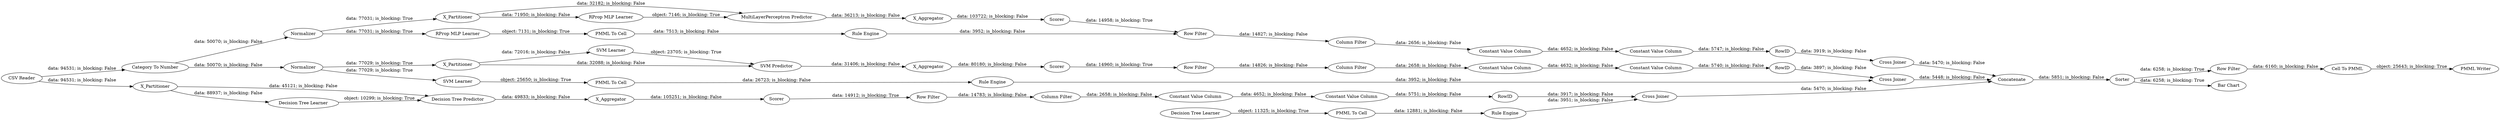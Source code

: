 digraph {
	"-8695231876011474624_306" [label="Row Filter"]
	"-2754801155615449508_22" [label="PMML To Cell"]
	"-738133058888946081_54" [label="Cell To PMML"]
	"8042602676727495661_32" [label="MultiLayerPerceptron Predictor"]
	"8042602676727495661_31" [label="RProp MLP Learner"]
	"-8339507066986105875_300" [label="SVM Learner"]
	"-738133058888946081_53" [label="Row Filter"]
	"-9119324358313444242_2" [label="Category To Number"]
	"-3749580812825069563_315" [label=Scorer]
	"8042602676727495661_41" [label=Scorer]
	"-3749580812825069563_312" [label=RowID]
	"-3749580812825069563_318" [label="Row Filter"]
	"-3749580812825069563_322" [label="Decision Tree Predictor"]
	"-8695231876011474624_299" [label=Scorer]
	"8296250939695066624_294" [label="Column Filter"]
	"-8339507066986105875_301" [label="SVM Predictor"]
	"-8339507066986105875_308" [label="Rule Engine"]
	"8042602676727495661_39" [label=Normalizer]
	"-9119324358313444242_1" [label="CSV Reader"]
	"8296250939695066624_293" [label=RowID]
	"-3749580812825069563_321" [label="Decision Tree Learner"]
	"-8695231876011474624_304" [label="Constant Value Column"]
	"-8695231876011474624_307" [label="Constant Value Column"]
	"8296250939695066624_292" [label="Constant Value Column"]
	"-8339507066986105875_309" [label="PMML To Cell"]
	"-9119324358313444242_59" [label="Bar Chart"]
	"8296250939695066624_290" [label="Constant Value Column"]
	"-8695231876011474624_303" [label=RowID]
	"-8339507066986105875_297" [label=X_Aggregator]
	"-8339507066986105875_302" [label=X_Partitioner]
	"-3749580812825069563_311" [label="Constant Value Column"]
	"-3749580812825069563_28" [label="PMML To Cell"]
	"-3749580812825069563_317" [label=X_Aggregator]
	"-8094830258753368538_60" [label=Concatenate]
	"8296250939695066624_9" [label="Row Filter"]
	"-3749580812825069563_319" [label="Decision Tree Learner"]
	"-738133058888946081_61" [label="PMML Writer"]
	"8042602676727495661_7" [label=X_Aggregator]
	"-8339507066986105875_33" [label="SVM Learner"]
	"-8339507066986105875_298" [label="Cross Joiner"]
	"8042602676727495661_40" [label=X_Partitioner]
	"-8339507066986105875_295" [label=Normalizer]
	"-3749580812825069563_320" [label="Rule Engine"]
	"-3749580812825069563_310" [label="Column Filter"]
	"-3749580812825069563_313" [label="Constant Value Column"]
	"8296250939695066624_38" [label="Cross Joiner"]
	"-3749580812825069563_316" [label="Cross Joiner"]
	"-8094830258753368538_52" [label=Sorter]
	"-2754801155615449508_35" [label="RProp MLP Learner"]
	"-3749580812825069563_314" [label=X_Partitioner]
	"-2754801155615449508_34" [label="Rule Engine"]
	"-8695231876011474624_305" [label="Column Filter"]
	"-8339507066986105875_297" -> "-8695231876011474624_299" [label="data: 80180; is_blocking: False"]
	"-3749580812825069563_312" -> "-3749580812825069563_316" [label="data: 3917; is_blocking: False"]
	"-8339507066986105875_301" -> "-8339507066986105875_297" [label="data: 31406; is_blocking: False"]
	"8042602676727495661_31" -> "8042602676727495661_32" [label="object: 7146; is_blocking: True"]
	"-8339507066986105875_302" -> "-8339507066986105875_300" [label="data: 72016; is_blocking: False"]
	"-9119324358313444242_1" -> "-9119324358313444242_2" [label="data: 94531; is_blocking: False"]
	"8296250939695066624_294" -> "8296250939695066624_290" [label="data: 2656; is_blocking: False"]
	"8042602676727495661_32" -> "8042602676727495661_7" [label="data: 36213; is_blocking: False"]
	"-8695231876011474624_306" -> "-8695231876011474624_305" [label="data: 14826; is_blocking: False"]
	"-3749580812825069563_321" -> "-3749580812825069563_28" [label="object: 11325; is_blocking: True"]
	"-3749580812825069563_310" -> "-3749580812825069563_311" [label="data: 2658; is_blocking: False"]
	"-8339507066986105875_309" -> "-8339507066986105875_308" [label="data: 26723; is_blocking: False"]
	"-3749580812825069563_318" -> "-3749580812825069563_310" [label="data: 14783; is_blocking: False"]
	"-2754801155615449508_34" -> "8296250939695066624_9" [label="data: 3952; is_blocking: False"]
	"-8339507066986105875_298" -> "-8094830258753368538_60" [label="data: 5448; is_blocking: False"]
	"-8695231876011474624_299" -> "-8695231876011474624_306" [label="data: 14960; is_blocking: True"]
	"-3749580812825069563_313" -> "-3749580812825069563_312" [label="data: 5751; is_blocking: False"]
	"8296250939695066624_290" -> "8296250939695066624_292" [label="data: 4652; is_blocking: False"]
	"-3749580812825069563_317" -> "-3749580812825069563_315" [label="data: 105251; is_blocking: False"]
	"-3749580812825069563_314" -> "-3749580812825069563_319" [label="data: 88937; is_blocking: False"]
	"8042602676727495661_41" -> "8296250939695066624_9" [label="data: 14958; is_blocking: True"]
	"-8339507066986105875_33" -> "-8339507066986105875_309" [label="object: 25650; is_blocking: True"]
	"8042602676727495661_39" -> "-2754801155615449508_35" [label="data: 77031; is_blocking: True"]
	"-9119324358313444242_2" -> "8042602676727495661_39" [label="data: 50070; is_blocking: False"]
	"-3749580812825069563_28" -> "-3749580812825069563_320" [label="data: 12881; is_blocking: False"]
	"8296250939695066624_293" -> "8296250939695066624_38" [label="data: 3919; is_blocking: False"]
	"8042602676727495661_40" -> "8042602676727495661_31" [label="data: 71950; is_blocking: False"]
	"8296250939695066624_9" -> "8296250939695066624_294" [label="data: 14827; is_blocking: False"]
	"-3749580812825069563_319" -> "-3749580812825069563_322" [label="object: 10299; is_blocking: True"]
	"8042602676727495661_40" -> "8042602676727495661_32" [label="data: 32182; is_blocking: False"]
	"-8339507066986105875_302" -> "-8339507066986105875_301" [label="data: 32088; is_blocking: False"]
	"-8094830258753368538_60" -> "-8094830258753368538_52" [label="data: 5851; is_blocking: False"]
	"-738133058888946081_54" -> "-738133058888946081_61" [label="object: 25643; is_blocking: True"]
	"8296250939695066624_38" -> "-8094830258753368538_60" [label="data: 5470; is_blocking: False"]
	"-8339507066986105875_308" -> "-8339507066986105875_298" [label="data: 3952; is_blocking: False"]
	"8042602676727495661_39" -> "8042602676727495661_40" [label="data: 77031; is_blocking: True"]
	"-8094830258753368538_52" -> "-738133058888946081_53" [label="data: 6258; is_blocking: True"]
	"-3749580812825069563_322" -> "-3749580812825069563_317" [label="data: 49833; is_blocking: False"]
	"-2754801155615449508_35" -> "-2754801155615449508_22" [label="object: 7131; is_blocking: True"]
	"8296250939695066624_292" -> "8296250939695066624_293" [label="data: 5747; is_blocking: False"]
	"-9119324358313444242_2" -> "-8339507066986105875_295" [label="data: 50070; is_blocking: False"]
	"8042602676727495661_7" -> "8042602676727495661_41" [label="data: 103722; is_blocking: False"]
	"-8695231876011474624_305" -> "-8695231876011474624_307" [label="data: 2658; is_blocking: False"]
	"-9119324358313444242_1" -> "-3749580812825069563_314" [label="data: 94531; is_blocking: False"]
	"-3749580812825069563_316" -> "-8094830258753368538_60" [label="data: 5470; is_blocking: False"]
	"-3749580812825069563_315" -> "-3749580812825069563_318" [label="data: 14912; is_blocking: True"]
	"-8695231876011474624_304" -> "-8695231876011474624_303" [label="data: 5740; is_blocking: False"]
	"-3749580812825069563_320" -> "-3749580812825069563_316" [label="data: 3951; is_blocking: False"]
	"-8339507066986105875_295" -> "-8339507066986105875_302" [label="data: 77029; is_blocking: True"]
	"-2754801155615449508_22" -> "-2754801155615449508_34" [label="data: 7513; is_blocking: False"]
	"-8339507066986105875_295" -> "-8339507066986105875_33" [label="data: 77029; is_blocking: True"]
	"-8339507066986105875_300" -> "-8339507066986105875_301" [label="object: 23705; is_blocking: True"]
	"-8695231876011474624_303" -> "-8339507066986105875_298" [label="data: 3897; is_blocking: False"]
	"-3749580812825069563_311" -> "-3749580812825069563_313" [label="data: 4652; is_blocking: False"]
	"-8094830258753368538_52" -> "-9119324358313444242_59" [label="data: 6258; is_blocking: True"]
	"-738133058888946081_53" -> "-738133058888946081_54" [label="data: 6160; is_blocking: False"]
	"-8695231876011474624_307" -> "-8695231876011474624_304" [label="data: 4632; is_blocking: False"]
	"-3749580812825069563_314" -> "-3749580812825069563_322" [label="data: 45121; is_blocking: False"]
	rankdir=LR
}
